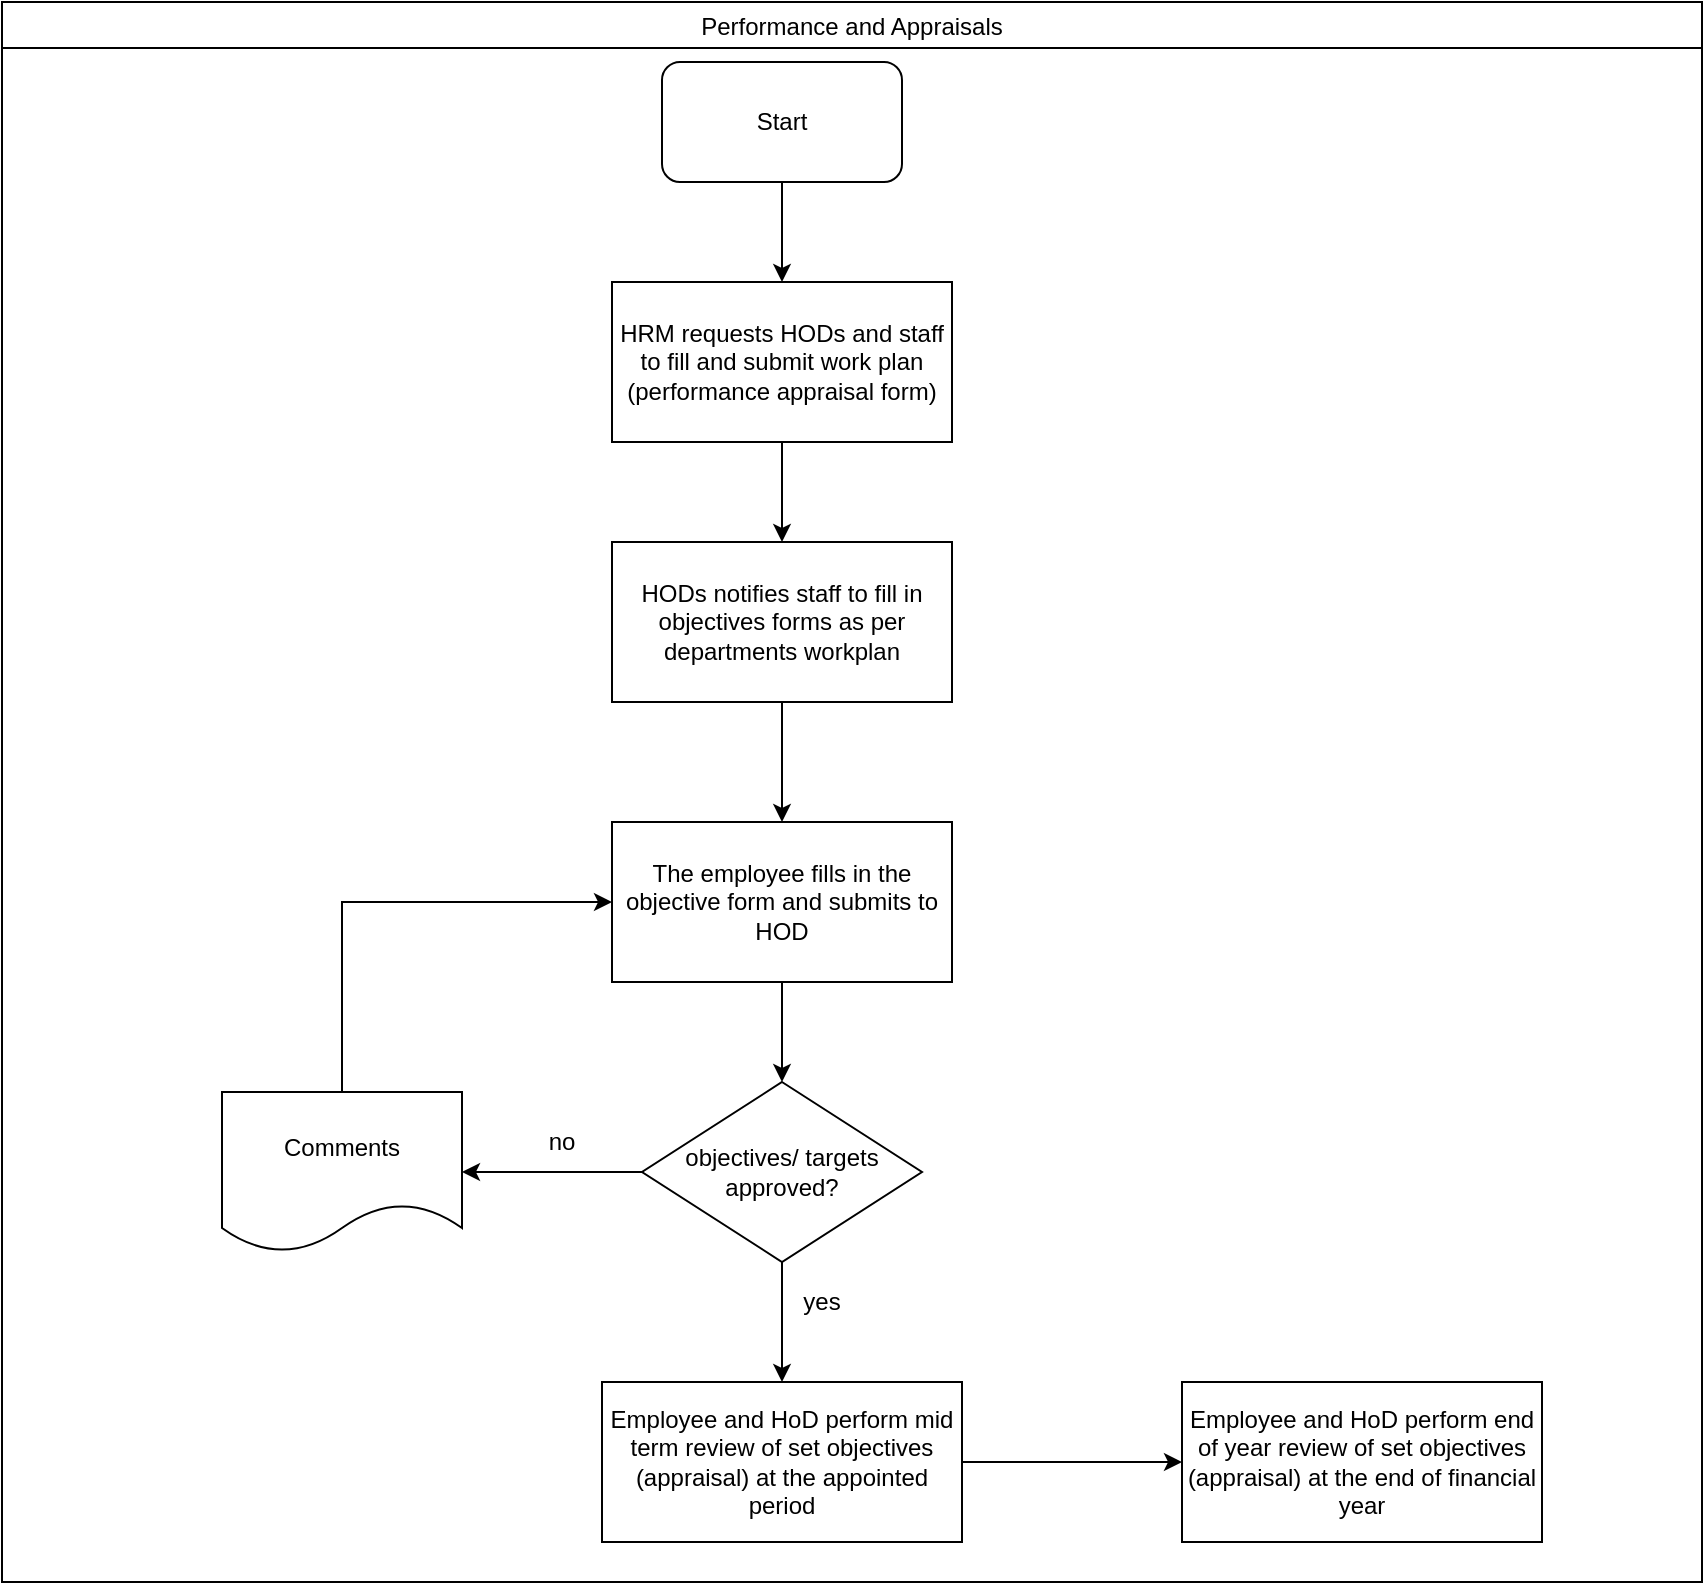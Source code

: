 <mxfile version="14.9.3" type="github">
  <diagram id="Ca4OcfbWpyK8q4Cd8vkL" name="Page-1">
    <mxGraphModel dx="1038" dy="508" grid="1" gridSize="10" guides="1" tooltips="1" connect="1" arrows="1" fold="1" page="1" pageScale="1" pageWidth="1169" pageHeight="827" math="0" shadow="0">
      <root>
        <mxCell id="0" />
        <mxCell id="1" parent="0" />
        <mxCell id="dlbC73xiNSkO4pf16p15-1" value="Performance and Appraisals" style="swimlane;fontStyle=0" vertex="1" parent="1">
          <mxGeometry x="140" y="20" width="850" height="790" as="geometry" />
        </mxCell>
        <mxCell id="dlbC73xiNSkO4pf16p15-2" value="Start" style="rounded=1;whiteSpace=wrap;html=1;" vertex="1" parent="dlbC73xiNSkO4pf16p15-1">
          <mxGeometry x="330" y="30" width="120" height="60" as="geometry" />
        </mxCell>
        <mxCell id="dlbC73xiNSkO4pf16p15-7" value="" style="edgeStyle=orthogonalEdgeStyle;rounded=0;orthogonalLoop=1;jettySize=auto;html=1;" edge="1" parent="dlbC73xiNSkO4pf16p15-1" source="dlbC73xiNSkO4pf16p15-5" target="dlbC73xiNSkO4pf16p15-6">
          <mxGeometry relative="1" as="geometry" />
        </mxCell>
        <mxCell id="dlbC73xiNSkO4pf16p15-5" value="&lt;span lang=&quot;EN-GB&quot;&gt;HRM requests HODs and staff to fill and submit work plan (performance appraisal form)&lt;/span&gt;" style="rounded=0;whiteSpace=wrap;html=1;" vertex="1" parent="dlbC73xiNSkO4pf16p15-1">
          <mxGeometry x="305" y="140" width="170" height="80" as="geometry" />
        </mxCell>
        <mxCell id="dlbC73xiNSkO4pf16p15-4" value="" style="edgeStyle=orthogonalEdgeStyle;rounded=0;orthogonalLoop=1;jettySize=auto;html=1;" edge="1" parent="dlbC73xiNSkO4pf16p15-1" source="dlbC73xiNSkO4pf16p15-2" target="dlbC73xiNSkO4pf16p15-5">
          <mxGeometry relative="1" as="geometry">
            <mxPoint x="390" y="190" as="targetPoint" />
          </mxGeometry>
        </mxCell>
        <mxCell id="dlbC73xiNSkO4pf16p15-9" value="" style="edgeStyle=orthogonalEdgeStyle;rounded=0;orthogonalLoop=1;jettySize=auto;html=1;" edge="1" parent="dlbC73xiNSkO4pf16p15-1" source="dlbC73xiNSkO4pf16p15-6" target="dlbC73xiNSkO4pf16p15-8">
          <mxGeometry relative="1" as="geometry" />
        </mxCell>
        <mxCell id="dlbC73xiNSkO4pf16p15-6" value="&lt;span lang=&quot;EN-GB&quot;&gt;&lt;span lang=&quot;EN-GB&quot;&gt;HODs notifies staff to fill in objectives forms as per departments workplan&lt;br&gt;&lt;/span&gt;&lt;/span&gt;" style="rounded=0;whiteSpace=wrap;html=1;" vertex="1" parent="dlbC73xiNSkO4pf16p15-1">
          <mxGeometry x="305" y="270" width="170" height="80" as="geometry" />
        </mxCell>
        <mxCell id="dlbC73xiNSkO4pf16p15-8" value="&lt;span lang=&quot;EN-GB&quot;&gt;The employee fills in the objective form and submits to HOD &lt;/span&gt;" style="rounded=0;whiteSpace=wrap;html=1;" vertex="1" parent="dlbC73xiNSkO4pf16p15-1">
          <mxGeometry x="305" y="410" width="170" height="80" as="geometry" />
        </mxCell>
        <mxCell id="dlbC73xiNSkO4pf16p15-14" value="" style="edgeStyle=orthogonalEdgeStyle;rounded=0;orthogonalLoop=1;jettySize=auto;html=1;" edge="1" parent="dlbC73xiNSkO4pf16p15-1" source="dlbC73xiNSkO4pf16p15-12" target="dlbC73xiNSkO4pf16p15-13">
          <mxGeometry relative="1" as="geometry" />
        </mxCell>
        <mxCell id="dlbC73xiNSkO4pf16p15-16" value="" style="edgeStyle=orthogonalEdgeStyle;rounded=0;orthogonalLoop=1;jettySize=auto;html=1;" edge="1" parent="dlbC73xiNSkO4pf16p15-1" source="dlbC73xiNSkO4pf16p15-12" target="dlbC73xiNSkO4pf16p15-15">
          <mxGeometry relative="1" as="geometry" />
        </mxCell>
        <mxCell id="dlbC73xiNSkO4pf16p15-12" value="objectives/ targets approved?" style="rhombus;whiteSpace=wrap;html=1;" vertex="1" parent="dlbC73xiNSkO4pf16p15-1">
          <mxGeometry x="320" y="540" width="140" height="90" as="geometry" />
        </mxCell>
        <mxCell id="dlbC73xiNSkO4pf16p15-11" value="" style="edgeStyle=orthogonalEdgeStyle;rounded=0;orthogonalLoop=1;jettySize=auto;html=1;" edge="1" parent="dlbC73xiNSkO4pf16p15-1" source="dlbC73xiNSkO4pf16p15-8" target="dlbC73xiNSkO4pf16p15-12">
          <mxGeometry relative="1" as="geometry">
            <mxPoint x="390" y="550" as="targetPoint" />
          </mxGeometry>
        </mxCell>
        <mxCell id="dlbC73xiNSkO4pf16p15-22" value="" style="edgeStyle=orthogonalEdgeStyle;rounded=0;orthogonalLoop=1;jettySize=auto;html=1;" edge="1" parent="dlbC73xiNSkO4pf16p15-1" source="dlbC73xiNSkO4pf16p15-13" target="dlbC73xiNSkO4pf16p15-21">
          <mxGeometry relative="1" as="geometry" />
        </mxCell>
        <mxCell id="dlbC73xiNSkO4pf16p15-13" value="&lt;span lang=&quot;EN-GB&quot;&gt;Employee and HoD perform mid term review of set objectives (appraisal) at the appointed period&lt;br&gt;&lt;/span&gt;" style="whiteSpace=wrap;html=1;" vertex="1" parent="dlbC73xiNSkO4pf16p15-1">
          <mxGeometry x="300" y="690" width="180" height="80" as="geometry" />
        </mxCell>
        <mxCell id="dlbC73xiNSkO4pf16p15-18" value="" style="edgeStyle=orthogonalEdgeStyle;rounded=0;orthogonalLoop=1;jettySize=auto;html=1;entryX=0;entryY=0.5;entryDx=0;entryDy=0;" edge="1" parent="dlbC73xiNSkO4pf16p15-1" source="dlbC73xiNSkO4pf16p15-15" target="dlbC73xiNSkO4pf16p15-8">
          <mxGeometry relative="1" as="geometry">
            <mxPoint x="170" y="455" as="targetPoint" />
            <Array as="points">
              <mxPoint x="170" y="450" />
            </Array>
          </mxGeometry>
        </mxCell>
        <mxCell id="dlbC73xiNSkO4pf16p15-15" value="Comments" style="shape=document;whiteSpace=wrap;html=1;boundedLbl=1;" vertex="1" parent="dlbC73xiNSkO4pf16p15-1">
          <mxGeometry x="110" y="545" width="120" height="80" as="geometry" />
        </mxCell>
        <mxCell id="dlbC73xiNSkO4pf16p15-21" value="&lt;span lang=&quot;EN-GB&quot;&gt;Employee and HoD perform end of year review of set objectives (appraisal) at the end of financial year&lt;br&gt;&lt;/span&gt;" style="whiteSpace=wrap;html=1;" vertex="1" parent="dlbC73xiNSkO4pf16p15-1">
          <mxGeometry x="590" y="690" width="180" height="80" as="geometry" />
        </mxCell>
        <mxCell id="dlbC73xiNSkO4pf16p15-19" value="yes" style="text;html=1;strokeColor=none;fillColor=none;align=center;verticalAlign=middle;whiteSpace=wrap;rounded=0;" vertex="1" parent="1">
          <mxGeometry x="530" y="660" width="40" height="20" as="geometry" />
        </mxCell>
        <mxCell id="dlbC73xiNSkO4pf16p15-20" value="no" style="text;html=1;strokeColor=none;fillColor=none;align=center;verticalAlign=middle;whiteSpace=wrap;rounded=0;" vertex="1" parent="1">
          <mxGeometry x="400" y="580" width="40" height="20" as="geometry" />
        </mxCell>
      </root>
    </mxGraphModel>
  </diagram>
</mxfile>
